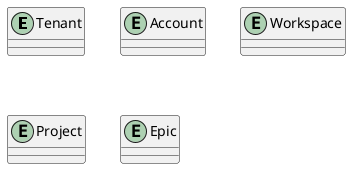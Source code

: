 @startuml "entities"

entity Tenant {}
entity Account {}
entity Workspace {}
entity Project {}
entity Epic {}

@enduml